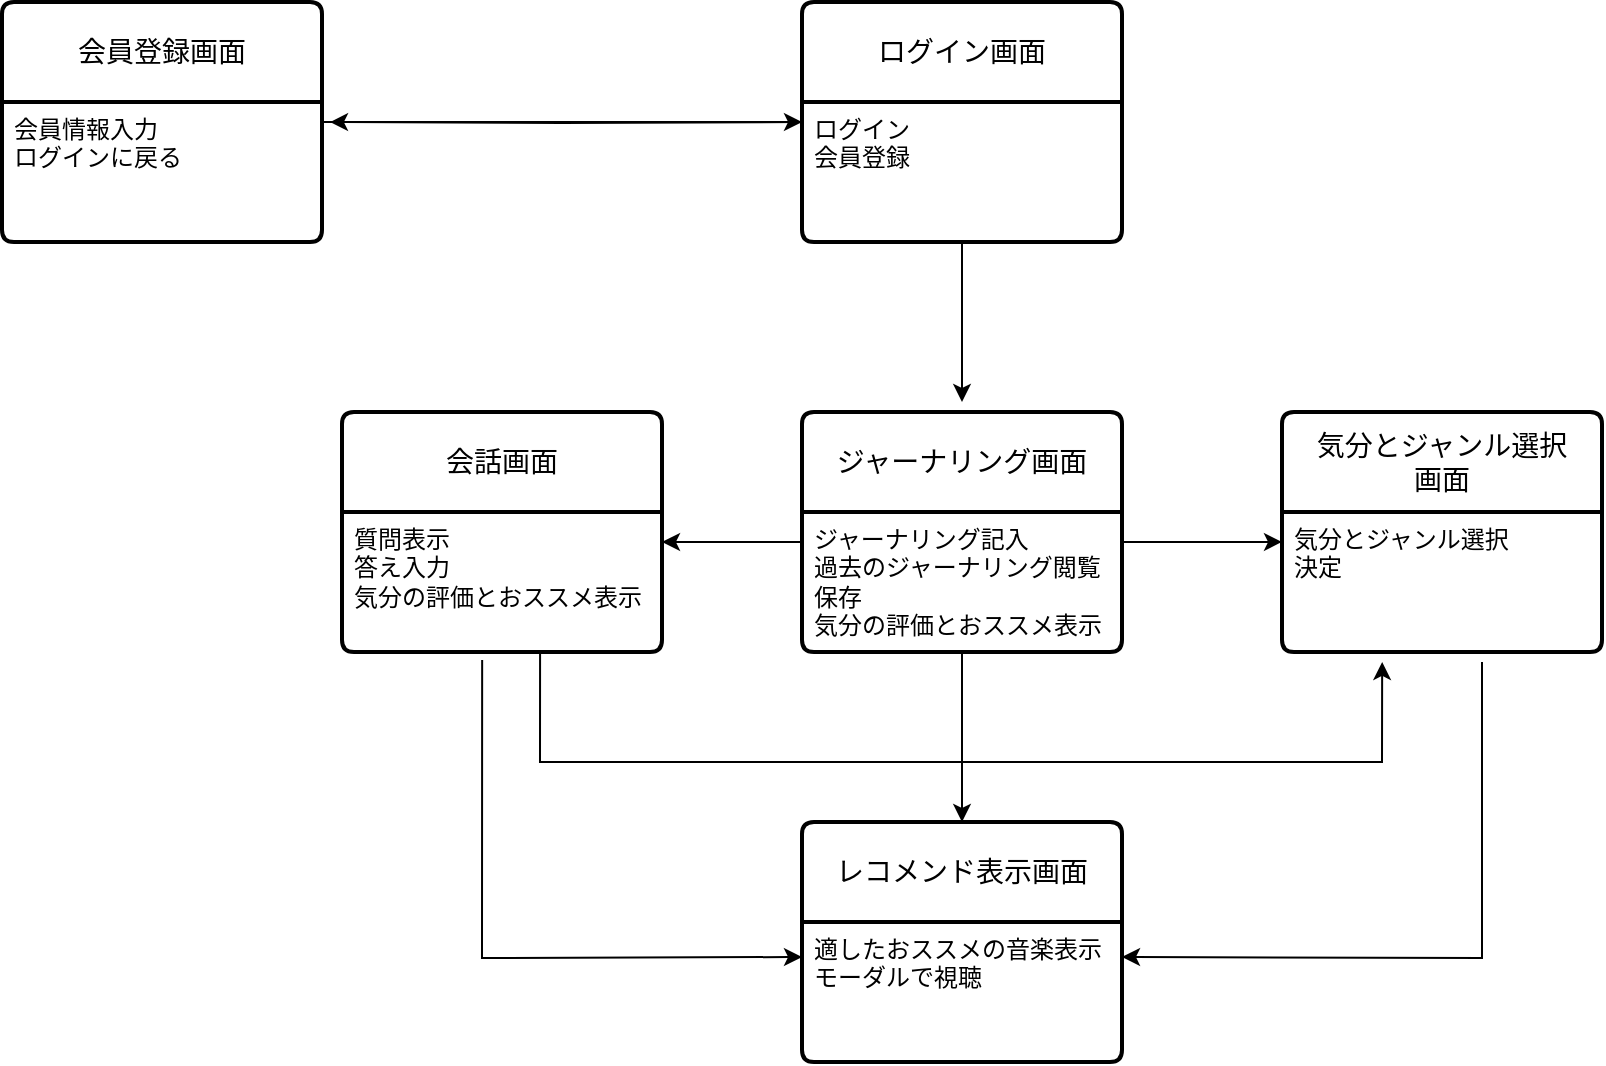 <mxfile version="24.2.8" type="github">
  <diagram name="ページ1" id="ZcJ4ESz7ykfOcomRvVOE">
    <mxGraphModel dx="1434" dy="780" grid="1" gridSize="10" guides="1" tooltips="1" connect="1" arrows="1" fold="1" page="1" pageScale="1" pageWidth="1400" pageHeight="850" math="0" shadow="0">
      <root>
        <mxCell id="0" />
        <mxCell id="1" parent="0" />
        <mxCell id="J1I1OSnfIpzE7D6Y7ByN-24" value="" style="edgeStyle=orthogonalEdgeStyle;rounded=0;orthogonalLoop=1;jettySize=auto;html=1;entryX=1.025;entryY=0.143;entryDx=0;entryDy=0;entryPerimeter=0;" edge="1" parent="1" target="J1I1OSnfIpzE7D6Y7ByN-13">
          <mxGeometry relative="1" as="geometry">
            <mxPoint x="600" y="160.01" as="sourcePoint" />
            <mxPoint x="480" y="160" as="targetPoint" />
          </mxGeometry>
        </mxCell>
        <mxCell id="J1I1OSnfIpzE7D6Y7ByN-8" value="気分とジャンル選択&lt;div&gt;画面&lt;/div&gt;" style="swimlane;childLayout=stackLayout;horizontal=1;startSize=50;horizontalStack=0;rounded=1;fontSize=14;fontStyle=0;strokeWidth=2;resizeParent=0;resizeLast=1;shadow=0;dashed=0;align=center;arcSize=4;whiteSpace=wrap;html=1;" vertex="1" parent="1">
          <mxGeometry x="840" y="305" width="160" height="120" as="geometry" />
        </mxCell>
        <mxCell id="J1I1OSnfIpzE7D6Y7ByN-9" value="気分とジャンル選択&lt;div&gt;決定&lt;/div&gt;" style="align=left;strokeColor=none;fillColor=none;spacingLeft=4;fontSize=12;verticalAlign=top;resizable=0;rotatable=0;part=1;html=1;" vertex="1" parent="J1I1OSnfIpzE7D6Y7ByN-8">
          <mxGeometry y="50" width="160" height="70" as="geometry" />
        </mxCell>
        <mxCell id="J1I1OSnfIpzE7D6Y7ByN-10" value="会話画面" style="swimlane;childLayout=stackLayout;horizontal=1;startSize=50;horizontalStack=0;rounded=1;fontSize=14;fontStyle=0;strokeWidth=2;resizeParent=0;resizeLast=1;shadow=0;dashed=0;align=center;arcSize=4;whiteSpace=wrap;html=1;" vertex="1" parent="1">
          <mxGeometry x="370" y="305" width="160" height="120" as="geometry" />
        </mxCell>
        <mxCell id="J1I1OSnfIpzE7D6Y7ByN-11" value="質問表示&lt;div&gt;答え入力&lt;/div&gt;&lt;div&gt;気分の評価とおススメ表示&lt;/div&gt;" style="align=left;strokeColor=none;fillColor=none;spacingLeft=4;fontSize=12;verticalAlign=top;resizable=0;rotatable=0;part=1;html=1;" vertex="1" parent="J1I1OSnfIpzE7D6Y7ByN-10">
          <mxGeometry y="50" width="160" height="70" as="geometry" />
        </mxCell>
        <mxCell id="J1I1OSnfIpzE7D6Y7ByN-12" value="会員登録画面" style="swimlane;childLayout=stackLayout;horizontal=1;startSize=50;horizontalStack=0;rounded=1;fontSize=14;fontStyle=0;strokeWidth=2;resizeParent=0;resizeLast=1;shadow=0;dashed=0;align=center;arcSize=4;whiteSpace=wrap;html=1;" vertex="1" parent="1">
          <mxGeometry x="200" y="100" width="160" height="120" as="geometry" />
        </mxCell>
        <mxCell id="J1I1OSnfIpzE7D6Y7ByN-13" value="会員情報入力&lt;div&gt;ログインに戻る&lt;/div&gt;" style="align=left;strokeColor=none;fillColor=none;spacingLeft=4;fontSize=12;verticalAlign=top;resizable=0;rotatable=0;part=1;html=1;" vertex="1" parent="J1I1OSnfIpzE7D6Y7ByN-12">
          <mxGeometry y="50" width="160" height="70" as="geometry" />
        </mxCell>
        <mxCell id="J1I1OSnfIpzE7D6Y7ByN-15" value="ジャーナリング画面" style="swimlane;childLayout=stackLayout;horizontal=1;startSize=50;horizontalStack=0;rounded=1;fontSize=14;fontStyle=0;strokeWidth=2;resizeParent=0;resizeLast=1;shadow=0;dashed=0;align=center;arcSize=4;whiteSpace=wrap;html=1;" vertex="1" parent="1">
          <mxGeometry x="600" y="305" width="160" height="120" as="geometry" />
        </mxCell>
        <mxCell id="J1I1OSnfIpzE7D6Y7ByN-16" value="ジャーナリング記入&lt;div&gt;過去のジャーナリング閲覧&lt;/div&gt;&lt;div&gt;保存&lt;/div&gt;&lt;div&gt;気分の評価とおススメ表示&lt;/div&gt;" style="align=left;strokeColor=none;fillColor=none;spacingLeft=4;fontSize=12;verticalAlign=top;resizable=0;rotatable=0;part=1;html=1;" vertex="1" parent="J1I1OSnfIpzE7D6Y7ByN-15">
          <mxGeometry y="50" width="160" height="70" as="geometry" />
        </mxCell>
        <mxCell id="J1I1OSnfIpzE7D6Y7ByN-18" value="レコメンド表示画面" style="swimlane;childLayout=stackLayout;horizontal=1;startSize=50;horizontalStack=0;rounded=1;fontSize=14;fontStyle=0;strokeWidth=2;resizeParent=0;resizeLast=1;shadow=0;dashed=0;align=center;arcSize=4;whiteSpace=wrap;html=1;" vertex="1" parent="1">
          <mxGeometry x="600" y="510" width="160" height="120" as="geometry" />
        </mxCell>
        <mxCell id="J1I1OSnfIpzE7D6Y7ByN-19" value="適したおススメの音楽表示&lt;div&gt;モーダルで視聴&lt;/div&gt;" style="align=left;strokeColor=none;fillColor=none;spacingLeft=4;fontSize=12;verticalAlign=top;resizable=0;rotatable=0;part=1;html=1;" vertex="1" parent="J1I1OSnfIpzE7D6Y7ByN-18">
          <mxGeometry y="50" width="160" height="70" as="geometry" />
        </mxCell>
        <mxCell id="J1I1OSnfIpzE7D6Y7ByN-22" value="" style="endArrow=classic;html=1;rounded=0;exitX=0.5;exitY=1;exitDx=0;exitDy=0;" edge="1" parent="1">
          <mxGeometry width="50" height="50" relative="1" as="geometry">
            <mxPoint x="680" y="220" as="sourcePoint" />
            <mxPoint x="680" y="300" as="targetPoint" />
          </mxGeometry>
        </mxCell>
        <mxCell id="J1I1OSnfIpzE7D6Y7ByN-25" value="" style="endArrow=classic;html=1;rounded=0;exitX=1.013;exitY=0.114;exitDx=0;exitDy=0;exitPerimeter=0;entryX=0;entryY=0.214;entryDx=0;entryDy=0;entryPerimeter=0;" edge="1" parent="1" target="J1I1OSnfIpzE7D6Y7ByN-9">
          <mxGeometry width="50" height="50" relative="1" as="geometry">
            <mxPoint x="760.0" y="370" as="sourcePoint" />
            <mxPoint x="830" y="370" as="targetPoint" />
          </mxGeometry>
        </mxCell>
        <mxCell id="J1I1OSnfIpzE7D6Y7ByN-26" value="" style="endArrow=classic;html=1;rounded=0;entryX=0;entryY=0.5;entryDx=0;entryDy=0;" edge="1" parent="1">
          <mxGeometry width="50" height="50" relative="1" as="geometry">
            <mxPoint x="360" y="160" as="sourcePoint" />
            <mxPoint x="600" y="160" as="targetPoint" />
          </mxGeometry>
        </mxCell>
        <mxCell id="J1I1OSnfIpzE7D6Y7ByN-28" value="" style="endArrow=classic;html=1;rounded=0;" edge="1" parent="1">
          <mxGeometry width="50" height="50" relative="1" as="geometry">
            <mxPoint x="600" y="370" as="sourcePoint" />
            <mxPoint x="530" y="370" as="targetPoint" />
          </mxGeometry>
        </mxCell>
        <mxCell id="J1I1OSnfIpzE7D6Y7ByN-29" value="" style="endArrow=classic;html=1;rounded=0;exitX=0.438;exitY=1.057;exitDx=0;exitDy=0;exitPerimeter=0;entryX=0;entryY=0.25;entryDx=0;entryDy=0;" edge="1" parent="1" source="J1I1OSnfIpzE7D6Y7ByN-11" target="J1I1OSnfIpzE7D6Y7ByN-19">
          <mxGeometry width="50" height="50" relative="1" as="geometry">
            <mxPoint x="490" y="510" as="sourcePoint" />
            <mxPoint x="540" y="460" as="targetPoint" />
            <Array as="points">
              <mxPoint x="440" y="578" />
            </Array>
          </mxGeometry>
        </mxCell>
        <mxCell id="J1I1OSnfIpzE7D6Y7ByN-30" value="" style="endArrow=classic;html=1;rounded=0;exitX=0.619;exitY=1.014;exitDx=0;exitDy=0;exitPerimeter=0;entryX=0.313;entryY=1.071;entryDx=0;entryDy=0;entryPerimeter=0;" edge="1" parent="1" source="J1I1OSnfIpzE7D6Y7ByN-11" target="J1I1OSnfIpzE7D6Y7ByN-9">
          <mxGeometry width="50" height="50" relative="1" as="geometry">
            <mxPoint x="670" y="430" as="sourcePoint" />
            <mxPoint x="890" y="480" as="targetPoint" />
            <Array as="points">
              <mxPoint x="469" y="480" />
              <mxPoint x="890" y="480" />
            </Array>
          </mxGeometry>
        </mxCell>
        <mxCell id="J1I1OSnfIpzE7D6Y7ByN-31" value="" style="endArrow=classic;html=1;rounded=0;entryX=0.5;entryY=0;entryDx=0;entryDy=0;exitX=0.5;exitY=1;exitDx=0;exitDy=0;" edge="1" parent="1" source="J1I1OSnfIpzE7D6Y7ByN-16" target="J1I1OSnfIpzE7D6Y7ByN-18">
          <mxGeometry width="50" height="50" relative="1" as="geometry">
            <mxPoint x="680" y="430" as="sourcePoint" />
            <mxPoint x="720" y="380" as="targetPoint" />
          </mxGeometry>
        </mxCell>
        <mxCell id="J1I1OSnfIpzE7D6Y7ByN-35" value="" style="endArrow=classic;html=1;rounded=0;entryX=1;entryY=0.25;entryDx=0;entryDy=0;" edge="1" parent="1" target="J1I1OSnfIpzE7D6Y7ByN-19">
          <mxGeometry width="50" height="50" relative="1" as="geometry">
            <mxPoint x="940" y="430" as="sourcePoint" />
            <mxPoint x="990" y="380" as="targetPoint" />
            <Array as="points">
              <mxPoint x="940" y="578" />
            </Array>
          </mxGeometry>
        </mxCell>
        <mxCell id="J1I1OSnfIpzE7D6Y7ByN-36" value="ログイン画面" style="swimlane;childLayout=stackLayout;horizontal=1;startSize=50;horizontalStack=0;rounded=1;fontSize=14;fontStyle=0;strokeWidth=2;resizeParent=0;resizeLast=1;shadow=0;dashed=0;align=center;arcSize=4;whiteSpace=wrap;html=1;" vertex="1" parent="1">
          <mxGeometry x="600" y="100" width="160" height="120" as="geometry" />
        </mxCell>
        <mxCell id="J1I1OSnfIpzE7D6Y7ByN-37" value="ログイン&lt;div&gt;会員登録&lt;/div&gt;" style="align=left;strokeColor=none;fillColor=none;spacingLeft=4;fontSize=12;verticalAlign=top;resizable=0;rotatable=0;part=1;html=1;" vertex="1" parent="J1I1OSnfIpzE7D6Y7ByN-36">
          <mxGeometry y="50" width="160" height="70" as="geometry" />
        </mxCell>
      </root>
    </mxGraphModel>
  </diagram>
</mxfile>
